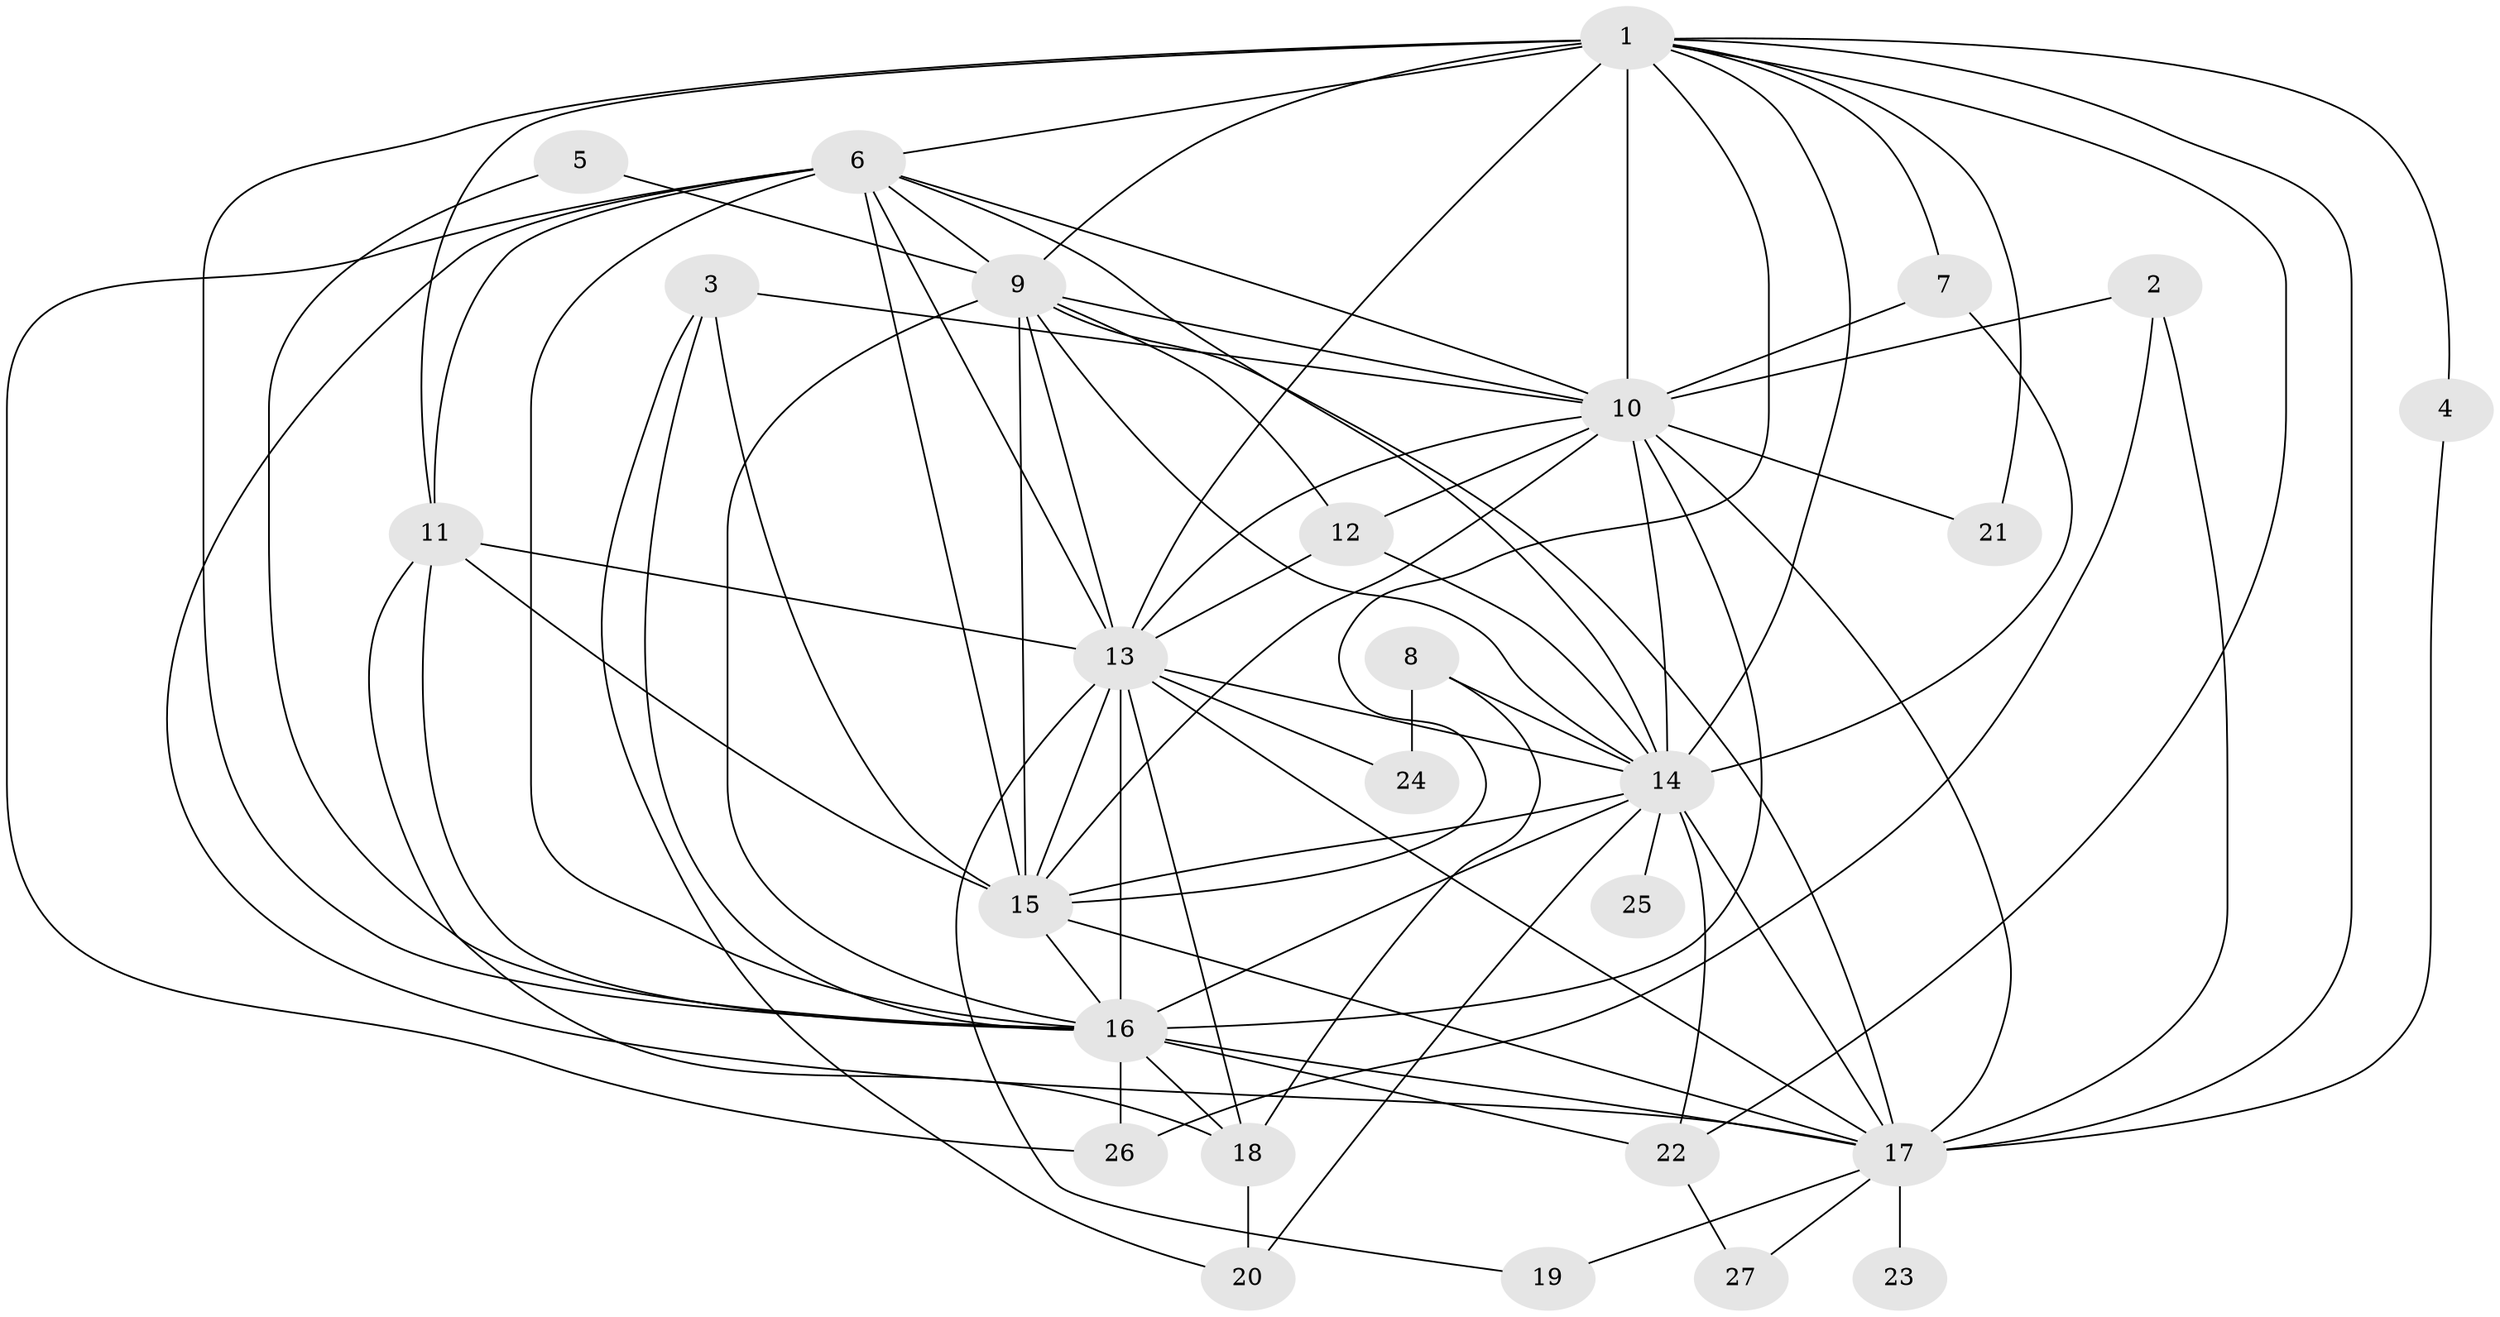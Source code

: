 // original degree distribution, {13: 0.037037037037037035, 16: 0.037037037037037035, 17: 0.05555555555555555, 18: 0.018518518518518517, 15: 0.018518518518518517, 12: 0.018518518518518517, 3: 0.2777777777777778, 2: 0.48148148148148145, 5: 0.05555555555555555}
// Generated by graph-tools (version 1.1) at 2025/25/03/09/25 03:25:52]
// undirected, 27 vertices, 81 edges
graph export_dot {
graph [start="1"]
  node [color=gray90,style=filled];
  1;
  2;
  3;
  4;
  5;
  6;
  7;
  8;
  9;
  10;
  11;
  12;
  13;
  14;
  15;
  16;
  17;
  18;
  19;
  20;
  21;
  22;
  23;
  24;
  25;
  26;
  27;
  1 -- 4 [weight=1.0];
  1 -- 6 [weight=2.0];
  1 -- 7 [weight=1.0];
  1 -- 9 [weight=3.0];
  1 -- 10 [weight=3.0];
  1 -- 11 [weight=1.0];
  1 -- 13 [weight=3.0];
  1 -- 14 [weight=2.0];
  1 -- 15 [weight=2.0];
  1 -- 16 [weight=2.0];
  1 -- 17 [weight=3.0];
  1 -- 21 [weight=1.0];
  1 -- 22 [weight=1.0];
  2 -- 10 [weight=1.0];
  2 -- 17 [weight=1.0];
  2 -- 26 [weight=1.0];
  3 -- 10 [weight=1.0];
  3 -- 15 [weight=1.0];
  3 -- 16 [weight=1.0];
  3 -- 20 [weight=1.0];
  4 -- 17 [weight=1.0];
  5 -- 9 [weight=1.0];
  5 -- 16 [weight=1.0];
  6 -- 9 [weight=1.0];
  6 -- 10 [weight=1.0];
  6 -- 11 [weight=1.0];
  6 -- 13 [weight=1.0];
  6 -- 14 [weight=1.0];
  6 -- 15 [weight=2.0];
  6 -- 16 [weight=1.0];
  6 -- 17 [weight=2.0];
  6 -- 26 [weight=1.0];
  7 -- 10 [weight=1.0];
  7 -- 14 [weight=1.0];
  8 -- 14 [weight=2.0];
  8 -- 18 [weight=1.0];
  8 -- 24 [weight=1.0];
  9 -- 10 [weight=1.0];
  9 -- 12 [weight=1.0];
  9 -- 13 [weight=1.0];
  9 -- 14 [weight=1.0];
  9 -- 15 [weight=1.0];
  9 -- 16 [weight=1.0];
  9 -- 17 [weight=1.0];
  10 -- 12 [weight=1.0];
  10 -- 13 [weight=2.0];
  10 -- 14 [weight=1.0];
  10 -- 15 [weight=1.0];
  10 -- 16 [weight=2.0];
  10 -- 17 [weight=1.0];
  10 -- 21 [weight=1.0];
  11 -- 13 [weight=1.0];
  11 -- 15 [weight=1.0];
  11 -- 16 [weight=1.0];
  11 -- 18 [weight=1.0];
  12 -- 13 [weight=1.0];
  12 -- 14 [weight=1.0];
  13 -- 14 [weight=1.0];
  13 -- 15 [weight=2.0];
  13 -- 16 [weight=2.0];
  13 -- 17 [weight=1.0];
  13 -- 18 [weight=1.0];
  13 -- 19 [weight=1.0];
  13 -- 24 [weight=1.0];
  14 -- 15 [weight=1.0];
  14 -- 16 [weight=3.0];
  14 -- 17 [weight=1.0];
  14 -- 20 [weight=1.0];
  14 -- 22 [weight=1.0];
  14 -- 25 [weight=2.0];
  15 -- 16 [weight=1.0];
  15 -- 17 [weight=1.0];
  16 -- 17 [weight=1.0];
  16 -- 18 [weight=1.0];
  16 -- 22 [weight=1.0];
  16 -- 26 [weight=1.0];
  17 -- 19 [weight=1.0];
  17 -- 23 [weight=1.0];
  17 -- 27 [weight=1.0];
  18 -- 20 [weight=1.0];
  22 -- 27 [weight=1.0];
}
